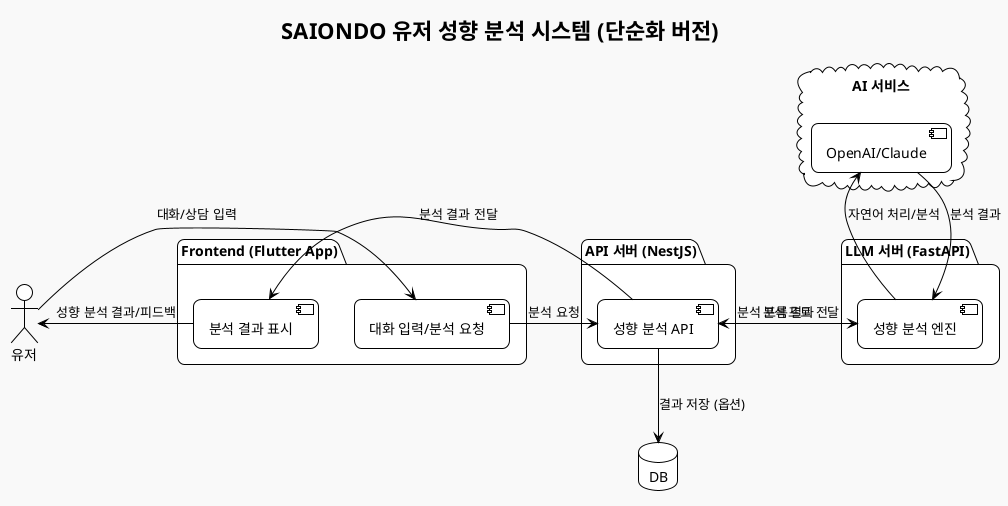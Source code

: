 @startuml
!theme plain
skinparam componentStyle uml2
skinparam shadowing false
skinparam roundcorner 15
skinparam monochrome true
skinparam backgroundColor #F9F9F9
skinparam ArrowColor Black
skinparam ArrowFontColor Black
skinparam defaultFontName "Nanum Gothic"

title SAIONDO 유저 성향 분석 시스템 (단순화 버전)

actor "유저" as User

package "Frontend (Flutter App)" as FE {
  [대화 입력/분석 요청]
  [분석 결과 표시]
}

package "API 서버 (NestJS)" as API {
  [성향 분석 API]
}

package "LLM 서버 (FastAPI)" as LLM {
  [성향 분석 엔진]
}

database "DB" as DB

cloud "AI 서비스" as AI {
  [OpenAI/Claude]
}

' 유저 → 프론트엔드
User -> [대화 입력/분석 요청] : 대화/상담 입력

' 프론트엔드 → API 서버
[대화 입력/분석 요청] -> [성향 분석 API] : 분석 요청

' API 서버 → LLM 서버
[성향 분석 API] -> [성향 분석 엔진] : 분석 프롬프트 전달

' LLM 서버 → AI 서비스
[성향 분석 엔진] -> [OpenAI/Claude] : 자연어 처리/분석

' AI 서비스 → LLM 서버
[OpenAI/Claude] --> [성향 분석 엔진] : 분석 결과

' LLM 서버 → API 서버
[성향 분석 엔진] --> [성향 분석 API] : 분석 결과

' API 서버 → DB
[성향 분석 API] --> DB : 결과 저장 (옵션)

' API 서버 → 프론트엔드
[성향 분석 API] --> [분석 결과 표시] : 분석 결과 전달

' 프론트엔드 → 유저
[분석 결과 표시] --> User : 성향 분석 결과/피드백

@enduml